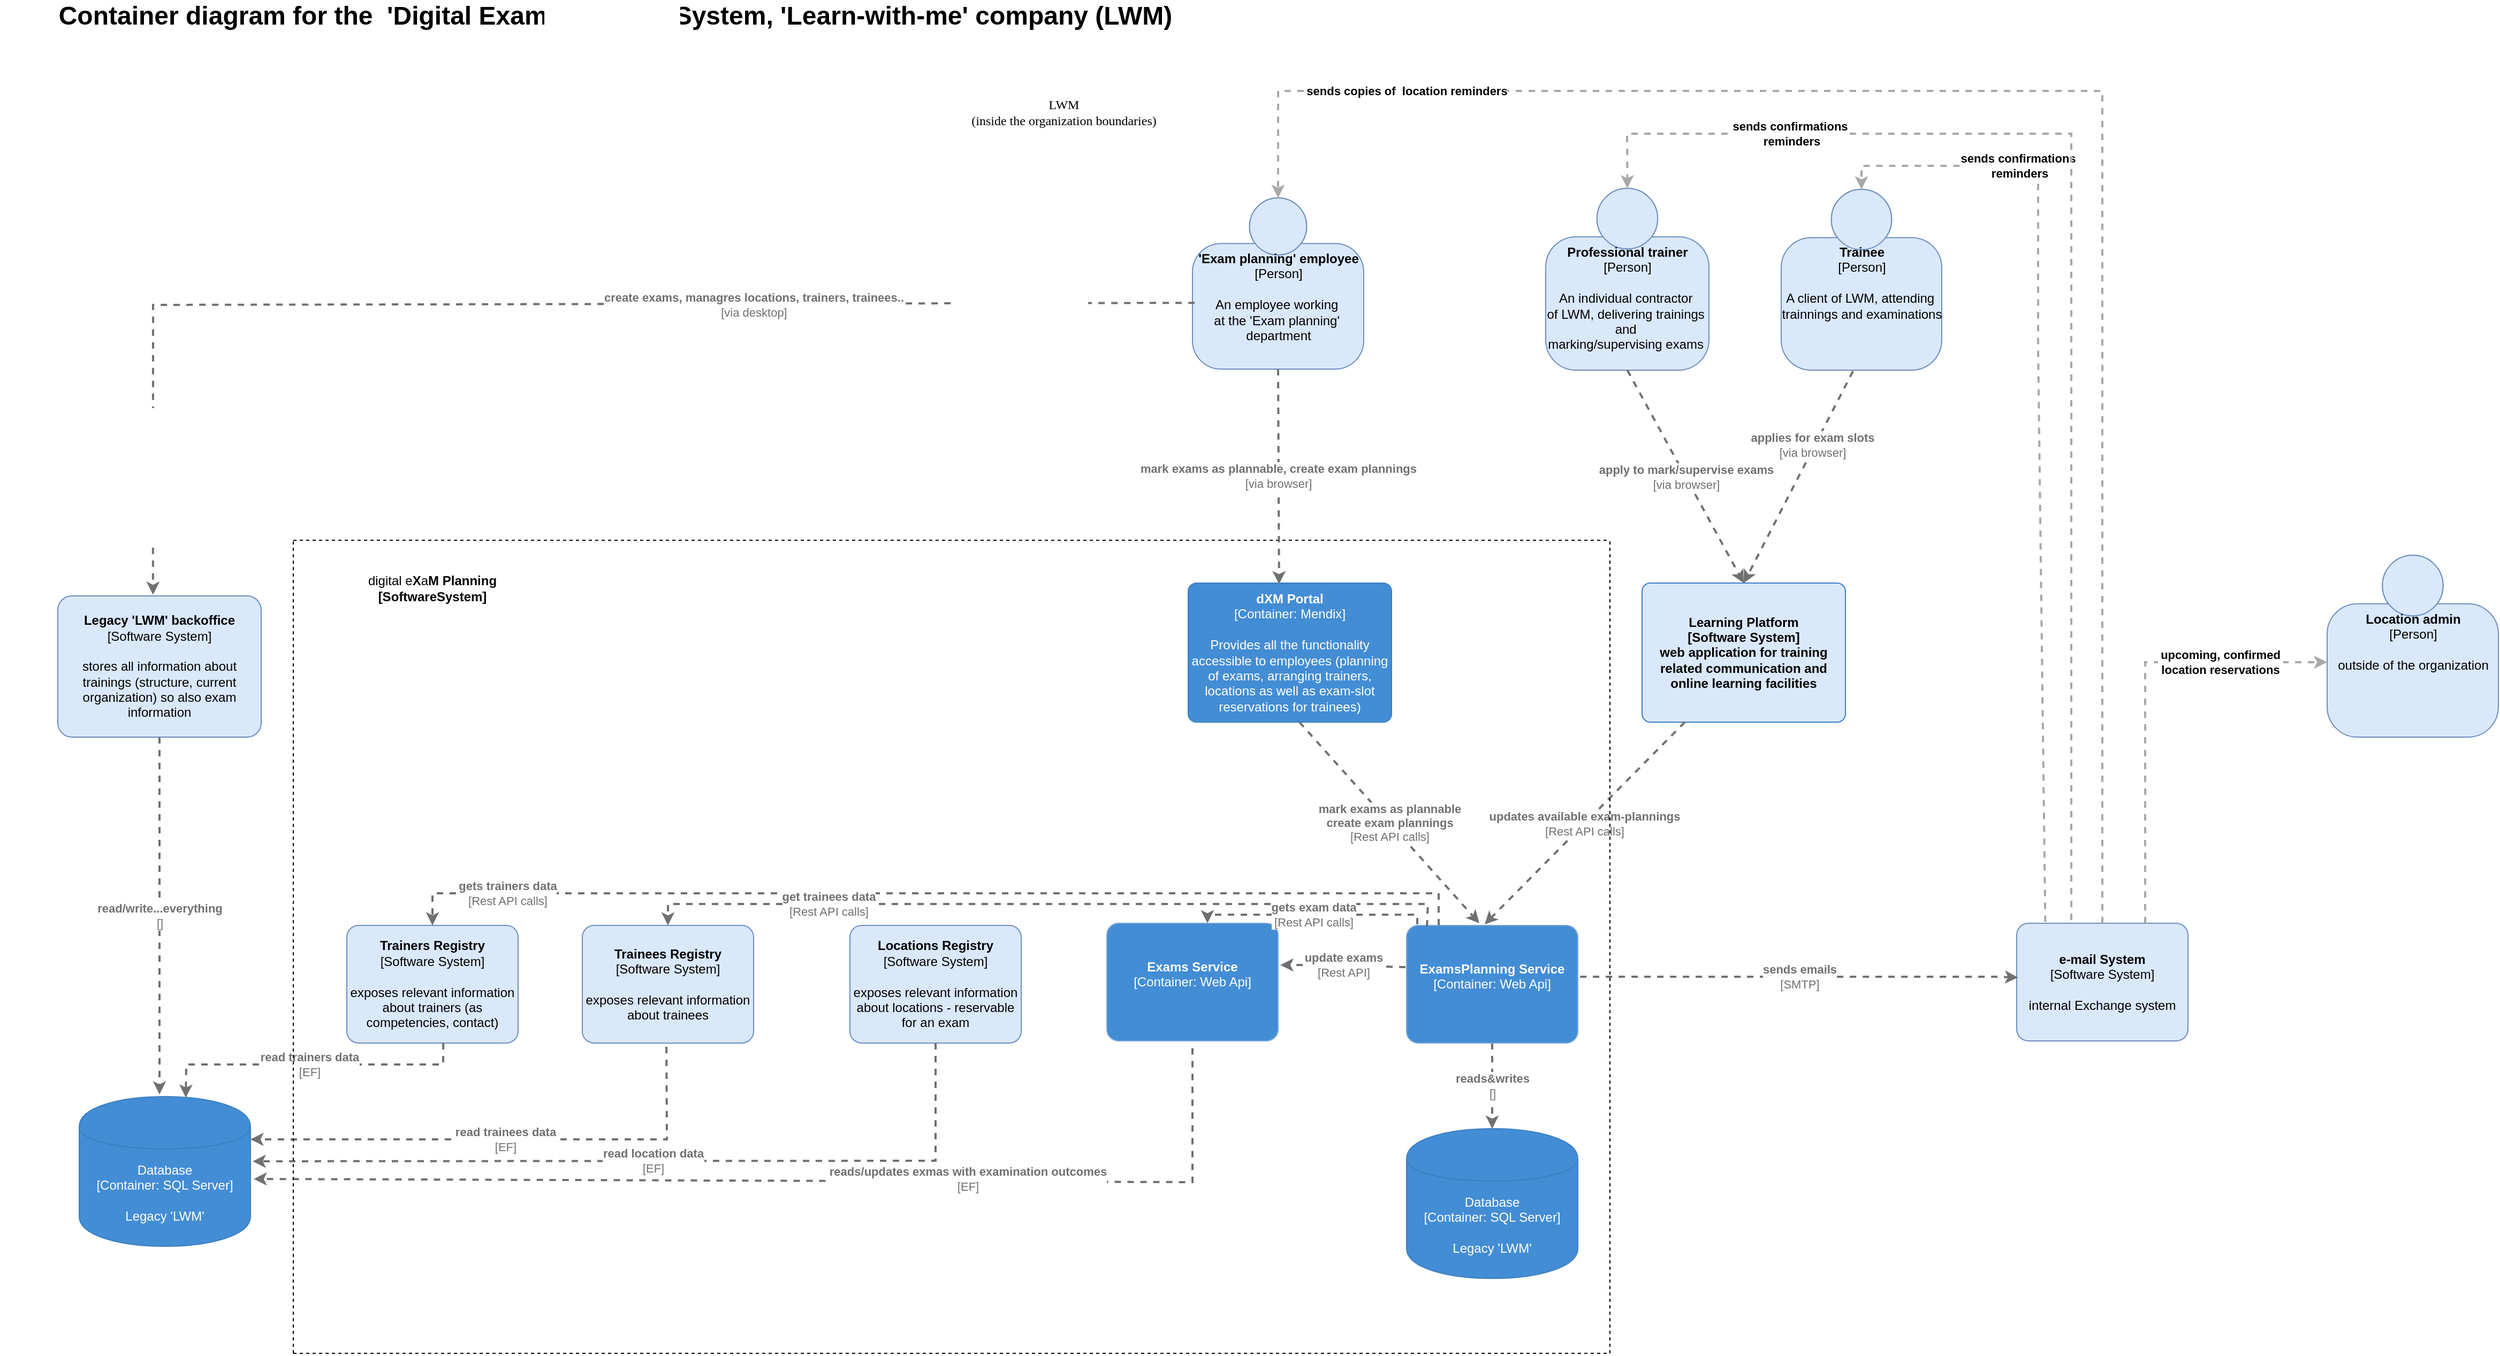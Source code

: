 <mxfile version="13.5.6" type="github"><diagram id="mx5xO8MXj_wtuOzBioYk" name="Page-1"><mxGraphModel dx="4498" dy="2761" grid="1" gridSize="10" guides="1" tooltips="1" connect="1" arrows="1" fold="1" page="1" pageScale="1" pageWidth="827" pageHeight="1169" math="0" shadow="0"><root><mxCell id="0"/><mxCell id="1" parent="0"/><mxCell id="bMi5j8niDINSL1hWA75Q-1" value="&lt;b&gt;'Exam planning' employee&lt;/b&gt;&lt;div&gt;[Person]&lt;/div&gt;&lt;br&gt;&lt;div&gt;An employee working&amp;nbsp;&lt;/div&gt;&lt;div&gt;at the 'Exam planning'&amp;nbsp;&lt;/div&gt;&lt;div&gt;department&lt;/div&gt;" style="html=1;dashed=0;whitespace=wrap;fillColor=#DAE8FC;strokeColor=#6C8EBF;shape=mxgraph.c4.person;align=center;points=[[0.5,0,0],[1,0.5,0],[1,0.75,0],[0.75,1,0],[0.5,1,0],[0.25,1,0],[0,0.75,0],[0,0.5,0]];verticalAlign=top;" parent="1" vertex="1"><mxGeometry x="-540" y="-960" width="160" height="160" as="geometry"/></mxCell><mxCell id="KyEjvWDegDpbveLdocbA-1" value="&lt;b style=&quot;font-size: 24px&quot;&gt;&lt;font face=&quot;Helvetica&quot; style=&quot;font-size: 24px&quot;&gt;Container diagram for the&amp;nbsp; 'Digital Exam planning' System, &lt;font style=&quot;font-size: 24px&quot;&gt;'Learn-with-me' company (LWM)&lt;/font&gt;&lt;/font&gt;&lt;/b&gt;" style="text;html=1;strokeColor=none;fillColor=none;align=center;verticalAlign=middle;whiteSpace=wrap;rounded=0;fontFamily=Verdana;" parent="1" vertex="1"><mxGeometry x="-1654" y="-1140" width="1150" height="20" as="geometry"/></mxCell><mxCell id="KyEjvWDegDpbveLdocbA-2" value="&lt;b&gt;Professional trainer&lt;/b&gt;&lt;br&gt;&lt;div&gt;[Person]&lt;/div&gt;&lt;br&gt;&lt;div&gt;An individual contractor&amp;nbsp;&lt;/div&gt;&lt;div&gt;of LWM, delivering trainings&amp;nbsp;&lt;/div&gt;&lt;div&gt;and&amp;nbsp;&lt;/div&gt;&lt;div&gt;marking/supervising exams&amp;nbsp;&lt;br&gt;&lt;/div&gt;&lt;div&gt;&lt;br&gt;&lt;/div&gt;" style="html=1;dashed=0;whitespace=wrap;fillColor=#DAE8FC;strokeColor=#6C8EBF;shape=mxgraph.c4.person;align=center;points=[[0.5,0,0],[1,0.5,0],[1,0.75,0],[0.75,1,0],[0.5,1,0],[0.25,1,0],[0,0.75,0],[0,0.5,0]];verticalAlign=top;" parent="1" vertex="1"><mxGeometry x="-210" y="-969" width="152.5" height="170" as="geometry"/></mxCell><mxCell id="KyEjvWDegDpbveLdocbA-3" value="&lt;div&gt;&lt;b&gt;Trainee&lt;/b&gt;&lt;/div&gt;&lt;div&gt;[Person]&lt;/div&gt;&lt;div&gt;&lt;br&gt;&lt;/div&gt;&lt;div&gt;A client of LWM, attending&amp;nbsp;&lt;/div&gt;&lt;div&gt;trainnings and examinations&lt;/div&gt;" style="html=1;dashed=0;whitespace=wrap;fillColor=#DAE8FC;strokeColor=#6C8EBF;shape=mxgraph.c4.person;align=center;points=[[0.5,0,0],[1,0.5,0],[1,0.75,0],[0.75,1,0],[0.5,1,0],[0.25,1,0],[0,0.75,0],[0,0.5,0]];verticalAlign=top;" parent="1" vertex="1"><mxGeometry x="10" y="-968" width="150" height="169" as="geometry"/></mxCell><mxCell id="1jzdavhGLnp2UJtIogLx-1" value="&lt;b&gt;Legacy 'LWM' backoffice&lt;/b&gt;&lt;div&gt;[Software System]&lt;/div&gt;&lt;br&gt;&lt;div&gt;stores all information about trainings (structure, current organization) so also exam information&lt;/div&gt;" style="rounded=1;whiteSpace=wrap;html=1;labelBackgroundColor=none;fillColor=#dae8fc;fontColor=#000000;align=center;arcSize=10;strokeColor=#6c8ebf;points=[[0.25,0,0],[0.5,0,0],[0.75,0,0],[1,0.25,0],[1,0.5,0],[1,0.75,0],[0.75,1,0],[0.5,1,0],[0.25,1,0],[0,0.75,0],[0,0.5,0],[0,0.25,0]];" parent="1" vertex="1"><mxGeometry x="-1600" y="-588" width="190" height="132" as="geometry"/></mxCell><mxCell id="1jzdavhGLnp2UJtIogLx-2" value="&lt;b&gt;e-mail System&lt;/b&gt;&lt;div&gt;[Software System]&lt;/div&gt;&lt;br&gt;&lt;div&gt;internal Exchange system&lt;/div&gt;" style="rounded=1;whiteSpace=wrap;html=1;labelBackgroundColor=none;fillColor=#dae8fc;fontColor=#000000;align=center;arcSize=10;strokeColor=#6c8ebf;points=[[0.25,0,0],[0.5,0,0],[0.75,0,0],[1,0.25,0],[1,0.5,0],[1,0.75,0],[0.75,1,0],[0.5,1,0],[0.25,1,0],[0,0.75,0],[0,0.5,0],[0,0.25,0]];" parent="1" vertex="1"><mxGeometry x="230" y="-282" width="160" height="110.0" as="geometry"/></mxCell><mxCell id="1jzdavhGLnp2UJtIogLx-5" value="&lt;b&gt;Trainers Registry&lt;/b&gt;&lt;br&gt;&lt;div&gt;[Software System]&lt;/div&gt;&lt;br&gt;&lt;div&gt;exposes relevant information about trainers (as competencies, contact)&lt;/div&gt;" style="rounded=1;whiteSpace=wrap;html=1;labelBackgroundColor=none;fillColor=#dae8fc;fontColor=#000000;align=center;arcSize=10;strokeColor=#6c8ebf;points=[[0.25,0,0],[0.5,0,0],[0.75,0,0],[1,0.25,0],[1,0.5,0],[1,0.75,0],[0.75,1,0],[0.5,1,0],[0.25,1,0],[0,0.75,0],[0,0.5,0],[0,0.25,0]];" parent="1" vertex="1"><mxGeometry x="-1330" y="-280" width="160" height="110.0" as="geometry"/></mxCell><mxCell id="1jzdavhGLnp2UJtIogLx-6" value="&lt;b&gt;Trainees Registry&lt;/b&gt;&lt;br&gt;&lt;div&gt;[Software System]&lt;/div&gt;&lt;br&gt;&lt;div&gt;exposes relevant information about trainees&lt;/div&gt;" style="rounded=1;whiteSpace=wrap;html=1;labelBackgroundColor=none;fillColor=#dae8fc;fontColor=#000000;align=center;arcSize=10;strokeColor=#6c8ebf;points=[[0.25,0,0],[0.5,0,0],[0.75,0,0],[1,0.25,0],[1,0.5,0],[1,0.75,0],[0.75,1,0],[0.5,1,0],[0.25,1,0],[0,0.75,0],[0,0.5,0],[0,0.25,0]];" parent="1" vertex="1"><mxGeometry x="-1110" y="-280" width="160" height="110.0" as="geometry"/></mxCell><mxCell id="1jzdavhGLnp2UJtIogLx-10" value="&lt;b&gt;Locations Registry&lt;/b&gt;&lt;br&gt;&lt;div&gt;[Software System]&lt;/div&gt;&lt;br&gt;&lt;div&gt;exposes relevant information about locations - reservable for an exam&lt;/div&gt;" style="rounded=1;whiteSpace=wrap;html=1;labelBackgroundColor=none;fillColor=#dae8fc;fontColor=#000000;align=center;arcSize=10;strokeColor=#6c8ebf;points=[[0.25,0,0],[0.5,0,0],[0.75,0,0],[1,0.25,0],[1,0.5,0],[1,0.75,0],[0.75,1,0],[0.5,1,0],[0.25,1,0],[0,0.75,0],[0,0.5,0],[0,0.25,0]];" parent="1" vertex="1"><mxGeometry x="-860" y="-280" width="160" height="110.0" as="geometry"/></mxCell><mxCell id="1jzdavhGLnp2UJtIogLx-13" value="&lt;div style=&quot;text-align: left&quot;&gt;&lt;div style=&quot;text-align: center&quot;&gt;&lt;b&gt;sends confirmations&lt;/b&gt;&lt;/div&gt;&lt;div style=&quot;text-align: center&quot;&gt;&lt;b&gt;&amp;nbsp;reminders&lt;/b&gt;&lt;/div&gt;&lt;/div&gt;" style="edgeStyle=none;rounded=0;html=1;jettySize=auto;orthogonalLoop=1;strokeColor=#A8A8A8;strokeWidth=2;fontColor=#000000;jumpStyle=none;dashed=1;entryX=0.5;entryY=0;entryDx=0;entryDy=0;entryPerimeter=0;exitX=0.167;exitY=-0.012;exitDx=0;exitDy=0;exitPerimeter=0;" parent="1" source="1jzdavhGLnp2UJtIogLx-2" target="KyEjvWDegDpbveLdocbA-3" edge="1"><mxGeometry x="0.625" width="200" relative="1" as="geometry"><mxPoint x="240" y="-582" as="sourcePoint"/><mxPoint x="-20" y="-990" as="targetPoint"/><Array as="points"><mxPoint x="250" y="-820"/><mxPoint x="250" y="-990"/><mxPoint x="85" y="-990"/></Array><mxPoint as="offset"/></mxGeometry></mxCell><mxCell id="1jzdavhGLnp2UJtIogLx-14" value="&lt;div style=&quot;text-align: left&quot;&gt;&lt;div style=&quot;text-align: center&quot;&gt;&lt;b&gt;sends confirmations&lt;/b&gt;&lt;/div&gt;&lt;div style=&quot;text-align: center&quot;&gt;&lt;b&gt;&amp;nbsp;reminders&lt;/b&gt;&lt;/div&gt;&lt;/div&gt;" style="edgeStyle=none;rounded=0;html=1;jettySize=auto;orthogonalLoop=1;strokeColor=#A8A8A8;strokeWidth=2;fontColor=#000000;jumpStyle=none;dashed=1;entryX=0.5;entryY=0;entryDx=0;entryDy=0;entryPerimeter=0;" parent="1" target="KyEjvWDegDpbveLdocbA-2" edge="1"><mxGeometry x="0.663" width="200" relative="1" as="geometry"><mxPoint x="281" y="-285" as="sourcePoint"/><mxPoint x="-184" y="-970" as="targetPoint"/><Array as="points"><mxPoint x="281" y="-920"/><mxPoint x="281" y="-1000"/><mxPoint x="281" y="-1020"/><mxPoint x="-134" y="-1020"/></Array><mxPoint as="offset"/></mxGeometry></mxCell><mxCell id="1jzdavhGLnp2UJtIogLx-15" value="&lt;div style=&quot;text-align: left&quot;&gt;&lt;div style=&quot;text-align: center&quot;&gt;&lt;b&gt;sends copies of&amp;nbsp; location reminders&lt;/b&gt;&lt;/div&gt;&lt;/div&gt;" style="edgeStyle=none;rounded=0;html=1;jettySize=auto;orthogonalLoop=1;strokeColor=#A8A8A8;strokeWidth=2;fontColor=#000000;jumpStyle=none;dashed=1;entryX=0.5;entryY=0;entryDx=0;entryDy=0;entryPerimeter=0;exitX=0.5;exitY=0;exitDx=0;exitDy=0;exitPerimeter=0;" parent="1" source="1jzdavhGLnp2UJtIogLx-2" target="bMi5j8niDINSL1hWA75Q-1" edge="1"><mxGeometry x="0.733" width="200" relative="1" as="geometry"><mxPoint x="310" y="-580" as="sourcePoint"/><mxPoint x="-460" y="-1060" as="targetPoint"/><Array as="points"><mxPoint x="310" y="-1060"/><mxPoint x="-460" y="-1060"/></Array><mxPoint as="offset"/></mxGeometry></mxCell><mxCell id="1jzdavhGLnp2UJtIogLx-16" value="&lt;div&gt;&lt;b&gt;Location admin&lt;/b&gt;&lt;/div&gt;&lt;div&gt;[Person]&lt;/div&gt;&lt;div&gt;&lt;br&gt;&lt;/div&gt;&lt;div&gt;outside of the organization&lt;/div&gt;" style="html=1;dashed=0;whitespace=wrap;fillColor=#DAE8FC;strokeColor=#6C8EBF;shape=mxgraph.c4.person;align=center;points=[[0.5,0,0],[1,0.5,0],[1,0.75,0],[0.75,1,0],[0.5,1,0],[0.25,1,0],[0,0.75,0],[0,0.5,0]];verticalAlign=top;" parent="1" vertex="1"><mxGeometry x="520" y="-626" width="160" height="170" as="geometry"/></mxCell><mxCell id="1jzdavhGLnp2UJtIogLx-17" value="&lt;div style=&quot;text-align: left&quot;&gt;&lt;div style=&quot;text-align: center&quot;&gt;&lt;b&gt;upcoming, confirmed&lt;/b&gt;&lt;/div&gt;&lt;div style=&quot;text-align: center&quot;&gt;&lt;b&gt;&amp;nbsp;location reservations&amp;nbsp;&lt;/b&gt;&lt;/div&gt;&lt;/div&gt;" style="edgeStyle=none;rounded=0;html=1;jettySize=auto;orthogonalLoop=1;strokeColor=#A8A8A8;strokeWidth=2;fontColor=#000000;jumpStyle=none;dashed=1;entryX=0;entryY=0.588;entryDx=0;entryDy=0;entryPerimeter=0;exitX=0.75;exitY=0;exitDx=0;exitDy=0;exitPerimeter=0;" parent="1" target="1jzdavhGLnp2UJtIogLx-16" edge="1" source="1jzdavhGLnp2UJtIogLx-2"><mxGeometry x="0.179" y="-70" width="200" relative="1" as="geometry"><mxPoint x="330" y="-530" as="sourcePoint"/><mxPoint x="519" y="-260" as="targetPoint"/><Array as="points"><mxPoint x="350" y="-526"/></Array><mxPoint x="70" y="-70" as="offset"/></mxGeometry></mxCell><mxCell id="1jzdavhGLnp2UJtIogLx-24" value="LWM&lt;br&gt;(inside the organization boundaries)" style="text;html=1;strokeColor=none;fillColor=none;align=center;verticalAlign=middle;whiteSpace=wrap;rounded=0;fontFamily=Verdana;" parent="1" vertex="1"><mxGeometry x="-780" y="-1050" width="240" height="20" as="geometry"/></mxCell><object label="&lt;span&gt;&lt;b&gt;dXM Portal&lt;/b&gt;&lt;/span&gt;&lt;div&gt;[Container:&amp;nbsp;&lt;span&gt;Mendix&lt;/span&gt;&lt;span&gt;]&lt;/span&gt;&lt;/div&gt;&lt;div&gt;&lt;br&gt;&lt;/div&gt;&lt;div&gt;Provides all the functionality accessible to employees (planning of exams, arranging trainers, locations as well as exam-slot reservations for trainees)&lt;/div&gt;" placeholders="1" c4Name="name" c4Type="Container" c4Technology="technology" c4Description="Description" id="Go8YwYGk3AqesZHH6PMc-3"><mxCell style="rounded=1;whiteSpace=wrap;html=1;labelBackgroundColor=none;fillColor=#438dd5;fontColor=#ffffff;align=center;arcSize=6;strokeColor=#3c7fc0;" vertex="1" parent="1"><mxGeometry x="-544" y="-600" width="190" height="130" as="geometry"/><C4Container as="c4"/></mxCell></object><object label="&lt;b style=&quot;color: rgb(0 , 0 , 0)&quot;&gt;Learning Platform&lt;br&gt;[Software System]&lt;br&gt;web application for training related communication and online learning facilities&lt;/b&gt;" placeholders="1" c4Name="name" c4Type="Container" c4Technology="technology" c4Description="Description" id="Go8YwYGk3AqesZHH6PMc-7"><mxCell style="rounded=1;whiteSpace=wrap;html=1;labelBackgroundColor=none;fillColor=#DAE8FC;fontColor=#ffffff;align=center;arcSize=6;strokeColor=#3c7fc0;" vertex="1" parent="1"><mxGeometry x="-120" y="-600" width="190" height="130" as="geometry"/><C4Container as="c4"/></mxCell></object><object placeholders="1" c4Name="Exams Service" c4Type="Container" c4Technology="Web Api" c4Description="" label="&lt;b&gt;%c4Name%&lt;/b&gt;&lt;div&gt;[%c4Type%: %c4Technology%]&lt;/div&gt;&lt;br&gt;&lt;div&gt;%c4Description%&lt;/div&gt;" id="Go8YwYGk3AqesZHH6PMc-13"><mxCell style="rounded=1;whiteSpace=wrap;html=1;labelBackgroundColor=none;fillColor=#438DD5;fontColor=#ffffff;align=center;arcSize=10;strokeColor=#78A8D8;metaEdit=1;metaData={&quot;c4Type&quot;:{&quot;editable&quot;:false}};points=[[0.25,0,0],[0.5,0,0],[0.75,0,0],[1,0.25,0],[1,0.5,0],[1,0.75,0],[0.75,1,0],[0.5,1,0],[0.25,1,0],[0,0.75,0],[0,0.5,0],[0,0.25,0]];" vertex="1" parent="1"><mxGeometry x="-620" y="-282" width="160" height="110.0" as="geometry"/></mxCell></object><object placeholders="1" c4Type="Database" c4Technology="SQL Server" c4Description="Legacy 'LWM' " label="%c4Type%&lt;div&gt;[Container:&amp;nbsp;%c4Technology%]&lt;/div&gt;&lt;br&gt;&lt;div&gt;%c4Description%&lt;/div&gt;" id="Go8YwYGk3AqesZHH6PMc-14"><mxCell style="shape=cylinder;whiteSpace=wrap;html=1;boundedLbl=1;rounded=0;labelBackgroundColor=none;fillColor=#438DD5;fontSize=12;fontColor=#ffffff;align=center;strokeColor=#3C7FC0;metaEdit=1;points=[[0.5,0,0],[1,0.25,0],[1,0.5,0],[1,0.75,0],[0.5,1,0],[0,0.75,0],[0,0.5,0],[0,0.25,0]];metaData={&quot;c4Type&quot;:{&quot;editable&quot;:false}};" vertex="1" parent="1"><mxGeometry x="-1580" y="-120" width="160" height="140" as="geometry"/></mxCell></object><object placeholders="1" c4Type="Relationship" c4Technology="" c4Description="reads&amp;writes" label="&lt;div style=&quot;text-align: left&quot;&gt;&lt;div style=&quot;text-align: center&quot;&gt;&lt;b&gt;%c4Description%&lt;/b&gt;&lt;/div&gt;&lt;div style=&quot;text-align: center&quot;&gt;[%c4Technology%]&lt;/div&gt;&lt;/div&gt;" id="Go8YwYGk3AqesZHH6PMc-16"><mxCell style="edgeStyle=none;rounded=0;html=1;jettySize=auto;orthogonalLoop=1;strokeColor=#707070;strokeWidth=2;fontColor=#707070;jumpStyle=none;dashed=1;metaEdit=1;metaData={&quot;c4Type&quot;:{&quot;editable&quot;:false}};" edge="1" parent="1" target="Go8YwYGk3AqesZHH6PMc-20"><mxGeometry width="160" relative="1" as="geometry"><mxPoint x="-260" y="-170" as="sourcePoint"/><mxPoint x="-370" y="-94.737" as="targetPoint"/></mxGeometry></mxCell></object><object placeholders="1" c4Type="Relationship" c4Technology="EF" c4Description="reads/updates exmas with examination outcomes" label="&lt;div style=&quot;text-align: left&quot;&gt;&lt;div style=&quot;text-align: center&quot;&gt;&lt;b&gt;%c4Description%&lt;/b&gt;&lt;/div&gt;&lt;div style=&quot;text-align: center&quot;&gt;[%c4Technology%]&lt;/div&gt;&lt;/div&gt;" id="Go8YwYGk3AqesZHH6PMc-17"><mxCell style="edgeStyle=none;rounded=0;html=1;jettySize=auto;orthogonalLoop=1;strokeColor=#707070;strokeWidth=2;fontColor=#707070;jumpStyle=none;dashed=1;metaEdit=1;metaData={&quot;c4Type&quot;:{&quot;editable&quot;:false}};entryX=1.019;entryY=0.55;entryDx=0;entryDy=0;entryPerimeter=0;" edge="1" parent="1" target="Go8YwYGk3AqesZHH6PMc-14"><mxGeometry x="-0.331" y="-2" width="160" relative="1" as="geometry"><mxPoint x="-540" y="-165.26" as="sourcePoint"/><mxPoint x="-650" y="-89.997" as="targetPoint"/><Array as="points"><mxPoint x="-540" y="-40"/></Array><mxPoint as="offset"/></mxGeometry></mxCell></object><object placeholders="1" c4Name="ExamsPlanning Service" c4Type="Container" c4Technology="Web Api" c4Description="" label="&lt;b&gt;%c4Name%&lt;/b&gt;&lt;div&gt;[%c4Type%: %c4Technology%]&lt;/div&gt;&lt;br&gt;&lt;div&gt;%c4Description%&lt;/div&gt;" id="Go8YwYGk3AqesZHH6PMc-19"><mxCell style="rounded=1;whiteSpace=wrap;html=1;labelBackgroundColor=none;fillColor=#438DD5;fontColor=#ffffff;align=center;arcSize=10;strokeColor=#78A8D8;metaEdit=1;metaData={&quot;c4Type&quot;:{&quot;editable&quot;:false}};points=[[0.25,0,0],[0.5,0,0],[0.75,0,0],[1,0.25,0],[1,0.5,0],[1,0.75,0],[0.75,1,0],[0.5,1,0],[0.25,1,0],[0,0.75,0],[0,0.5,0],[0,0.25,0]];" vertex="1" parent="1"><mxGeometry x="-340" y="-280" width="160" height="110.0" as="geometry"/></mxCell></object><object placeholders="1" c4Type="Database" c4Technology="SQL Server" c4Description="Legacy 'LWM' " label="%c4Type%&lt;div&gt;[Container:&amp;nbsp;%c4Technology%]&lt;/div&gt;&lt;br&gt;&lt;div&gt;%c4Description%&lt;/div&gt;" id="Go8YwYGk3AqesZHH6PMc-20"><mxCell style="shape=cylinder;whiteSpace=wrap;html=1;boundedLbl=1;rounded=0;labelBackgroundColor=none;fillColor=#438DD5;fontSize=12;fontColor=#ffffff;align=center;strokeColor=#3C7FC0;metaEdit=1;points=[[0.5,0,0],[1,0.25,0],[1,0.5,0],[1,0.75,0],[0.5,1,0],[0,0.75,0],[0,0.5,0],[0,0.25,0]];metaData={&quot;c4Type&quot;:{&quot;editable&quot;:false}};" vertex="1" parent="1"><mxGeometry x="-340" y="-90" width="160" height="140" as="geometry"/></mxCell></object><object placeholders="1" c4Type="Relationship" c4Technology="via browser" c4Description="apply to mark/supervise exams" label="&lt;div style=&quot;text-align: left&quot;&gt;&lt;div style=&quot;text-align: center&quot;&gt;&lt;b&gt;%c4Description%&lt;/b&gt;&lt;/div&gt;&lt;div style=&quot;text-align: center&quot;&gt;[%c4Technology%]&lt;/div&gt;&lt;/div&gt;" id="Go8YwYGk3AqesZHH6PMc-21"><mxCell style="edgeStyle=none;rounded=0;html=1;entryX=0.5;entryY=0;jettySize=auto;orthogonalLoop=1;strokeColor=#707070;strokeWidth=2;fontColor=#707070;jumpStyle=none;dashed=1;metaEdit=1;metaData={&quot;c4Type&quot;:{&quot;editable&quot;:false}};exitX=0.5;exitY=1;exitDx=0;exitDy=0;exitPerimeter=0;entryDx=0;entryDy=0;" edge="1" parent="1" source="KyEjvWDegDpbveLdocbA-2" target="Go8YwYGk3AqesZHH6PMc-7"><mxGeometry width="160" relative="1" as="geometry"><mxPoint x="-330" y="-680" as="sourcePoint"/><mxPoint x="-170" y="-680" as="targetPoint"/></mxGeometry></mxCell></object><object placeholders="1" c4Type="Relationship" c4Technology="via browser" c4Description="applies for exam slots" label="&lt;div style=&quot;text-align: left&quot;&gt;&lt;div style=&quot;text-align: center&quot;&gt;&lt;b&gt;%c4Description%&lt;/b&gt;&lt;/div&gt;&lt;div style=&quot;text-align: center&quot;&gt;[%c4Technology%]&lt;/div&gt;&lt;/div&gt;" id="Go8YwYGk3AqesZHH6PMc-22"><mxCell style="edgeStyle=none;rounded=0;html=1;entryX=0.5;entryY=0;jettySize=auto;orthogonalLoop=1;strokeColor=#707070;strokeWidth=2;fontColor=#707070;jumpStyle=none;dashed=1;metaEdit=1;metaData={&quot;c4Type&quot;:{&quot;editable&quot;:false}};exitX=0.447;exitY=1.006;exitDx=0;exitDy=0;exitPerimeter=0;entryDx=0;entryDy=0;" edge="1" parent="1" source="KyEjvWDegDpbveLdocbA-3" target="Go8YwYGk3AqesZHH6PMc-7"><mxGeometry x="-0.3" y="-1" width="160" relative="1" as="geometry"><mxPoint x="-40" y="-710" as="sourcePoint"/><mxPoint x="120" y="-710" as="targetPoint"/><mxPoint x="-1" as="offset"/></mxGeometry></mxCell></object><object placeholders="1" c4Type="Relationship" c4Technology="SMTP" c4Description="sends emails" label="&lt;div style=&quot;text-align: left&quot;&gt;&lt;div style=&quot;text-align: center&quot;&gt;&lt;b&gt;%c4Description%&lt;/b&gt;&lt;/div&gt;&lt;div style=&quot;text-align: center&quot;&gt;[%c4Technology%]&lt;/div&gt;&lt;/div&gt;" id="Go8YwYGk3AqesZHH6PMc-24"><mxCell style="edgeStyle=none;rounded=0;html=1;entryX=0.008;entryY=0.461;jettySize=auto;orthogonalLoop=1;strokeColor=#707070;strokeWidth=2;fontColor=#707070;jumpStyle=none;dashed=1;metaEdit=1;metaData={&quot;c4Type&quot;:{&quot;editable&quot;:false}};entryDx=0;entryDy=0;entryPerimeter=0;exitX=1.013;exitY=0.436;exitDx=0;exitDy=0;exitPerimeter=0;" edge="1" parent="1" source="Go8YwYGk3AqesZHH6PMc-19" target="1jzdavhGLnp2UJtIogLx-2"><mxGeometry width="160" relative="1" as="geometry"><mxPoint x="-210" y="-320" as="sourcePoint"/><mxPoint x="-50" y="-320" as="targetPoint"/><Array as="points"><mxPoint x="110" y="-232"/><mxPoint x="140" y="-232"/><mxPoint x="170" y="-232"/><mxPoint x="210" y="-232"/></Array></mxGeometry></mxCell></object><object placeholders="1" c4Type="Relationship" c4Technology="Rest API calls" c4Description="updates available exam-plannings" label="&lt;div style=&quot;text-align: left&quot;&gt;&lt;div style=&quot;text-align: center&quot;&gt;&lt;b&gt;%c4Description%&lt;/b&gt;&lt;/div&gt;&lt;div style=&quot;text-align: center&quot;&gt;[%c4Technology%]&lt;/div&gt;&lt;/div&gt;" id="Go8YwYGk3AqesZHH6PMc-25"><mxCell style="edgeStyle=none;rounded=0;html=1;entryX=0.456;entryY=-0.009;jettySize=auto;orthogonalLoop=1;strokeColor=#707070;strokeWidth=2;fontColor=#707070;jumpStyle=none;dashed=1;metaEdit=1;metaData={&quot;c4Type&quot;:{&quot;editable&quot;:false}};entryDx=0;entryDy=0;entryPerimeter=0;" edge="1" parent="1" target="Go8YwYGk3AqesZHH6PMc-19"><mxGeometry width="160" relative="1" as="geometry"><mxPoint x="-80" y="-470" as="sourcePoint"/><mxPoint x="80" y="-470" as="targetPoint"/></mxGeometry></mxCell></object><object placeholders="1" c4Type="Relationship" c4Technology="Rest API calls" c4Description="mark exams as plannable&#10;create exam plannings " label="&lt;div style=&quot;text-align: left&quot;&gt;&lt;div style=&quot;text-align: center&quot;&gt;&lt;b&gt;%c4Description%&lt;/b&gt;&lt;/div&gt;&lt;div style=&quot;text-align: center&quot;&gt;[%c4Technology%]&lt;/div&gt;&lt;/div&gt;" id="Go8YwYGk3AqesZHH6PMc-26"><mxCell style="edgeStyle=none;rounded=0;html=1;jettySize=auto;orthogonalLoop=1;strokeColor=#707070;strokeWidth=2;fontColor=#707070;jumpStyle=none;dashed=1;metaEdit=1;metaData={&quot;c4Type&quot;:{&quot;editable&quot;:false}};entryX=0.425;entryY=-0.018;entryDx=0;entryDy=0;entryPerimeter=0;exitX=0.547;exitY=1;exitDx=0;exitDy=0;exitPerimeter=0;" edge="1" parent="1" source="Go8YwYGk3AqesZHH6PMc-3" target="Go8YwYGk3AqesZHH6PMc-19"><mxGeometry width="160" relative="1" as="geometry"><mxPoint x="-445" y="-470" as="sourcePoint"/><mxPoint x="-445" y="-310" as="targetPoint"/><Array as="points"/></mxGeometry></mxCell></object><object placeholders="1" c4Type="Relationship" c4Technology="Rest API" c4Description="update exams " label="&lt;div style=&quot;text-align: left&quot;&gt;&lt;div style=&quot;text-align: center&quot;&gt;&lt;b&gt;%c4Description%&lt;/b&gt;&lt;/div&gt;&lt;div style=&quot;text-align: center&quot;&gt;[%c4Technology%]&lt;/div&gt;&lt;/div&gt;" id="Go8YwYGk3AqesZHH6PMc-32"><mxCell style="edgeStyle=none;rounded=0;html=1;entryX=1.013;entryY=0.355;jettySize=auto;orthogonalLoop=1;strokeColor=#707070;strokeWidth=2;fontColor=#707070;jumpStyle=none;dashed=1;metaEdit=1;metaData={&quot;c4Type&quot;:{&quot;editable&quot;:false}};exitX=-0.006;exitY=0.355;exitDx=0;exitDy=0;exitPerimeter=0;entryDx=0;entryDy=0;entryPerimeter=0;" edge="1" parent="1" source="Go8YwYGk3AqesZHH6PMc-19" target="Go8YwYGk3AqesZHH6PMc-13"><mxGeometry width="160" relative="1" as="geometry"><mxPoint x="-1070" y="-430" as="sourcePoint"/><mxPoint x="-910" y="-430" as="targetPoint"/><Array as="points"><mxPoint x="-410" y="-243"/></Array></mxGeometry></mxCell></object><object placeholders="1" c4Type="Relationship" c4Technology="Rest API calls" c4Description="gets trainers data" label="&lt;div style=&quot;text-align: left&quot;&gt;&lt;div style=&quot;text-align: center&quot;&gt;&lt;b&gt;%c4Description%&lt;/b&gt;&lt;/div&gt;&lt;div style=&quot;text-align: center&quot;&gt;[%c4Technology%]&lt;/div&gt;&lt;/div&gt;" id="Go8YwYGk3AqesZHH6PMc-34"><mxCell style="edgeStyle=none;rounded=0;html=1;jettySize=auto;orthogonalLoop=1;strokeColor=#707070;strokeWidth=2;fontColor=#707070;jumpStyle=none;dashed=1;metaEdit=1;metaData={&quot;c4Type&quot;:{&quot;editable&quot;:false}};exitX=0.188;exitY=0;exitDx=0;exitDy=0;exitPerimeter=0;entryX=0.5;entryY=0;entryDx=0;entryDy=0;entryPerimeter=0;" edge="1" parent="1" source="Go8YwYGk3AqesZHH6PMc-19" target="1jzdavhGLnp2UJtIogLx-5"><mxGeometry x="0.8" width="160" relative="1" as="geometry"><mxPoint x="-980" y="-410" as="sourcePoint"/><mxPoint x="-1240" y="-310" as="targetPoint"/><Array as="points"><mxPoint x="-310" y="-310"/><mxPoint x="-1250" y="-310"/></Array><mxPoint as="offset"/></mxGeometry></mxCell></object><object placeholders="1" c4Type="Relationship" c4Technology="Rest API calls" c4Description="get trainees data" label="&lt;div style=&quot;text-align: left&quot;&gt;&lt;div style=&quot;text-align: center&quot;&gt;&lt;b&gt;%c4Description%&lt;/b&gt;&lt;/div&gt;&lt;div style=&quot;text-align: center&quot;&gt;[%c4Technology%]&lt;/div&gt;&lt;/div&gt;" id="Go8YwYGk3AqesZHH6PMc-35"><mxCell style="edgeStyle=none;rounded=0;html=1;jettySize=auto;orthogonalLoop=1;strokeColor=#707070;strokeWidth=2;fontColor=#707070;jumpStyle=none;dashed=1;metaEdit=1;metaData={&quot;c4Type&quot;:{&quot;editable&quot;:false}};exitX=0.119;exitY=0.009;exitDx=0;exitDy=0;exitPerimeter=0;" edge="1" parent="1" source="Go8YwYGk3AqesZHH6PMc-19" target="1jzdavhGLnp2UJtIogLx-6"><mxGeometry x="0.547" width="160" relative="1" as="geometry"><mxPoint x="-540" y="-330" as="sourcePoint"/><mxPoint x="-1020" y="-310" as="targetPoint"/><Array as="points"><mxPoint x="-320" y="-300"/><mxPoint x="-1030" y="-300"/></Array><mxPoint as="offset"/></mxGeometry></mxCell></object><object placeholders="1" c4Type="Relationship" c4Technology="Rest API calls" c4Description="gets exam data" label="&lt;div style=&quot;text-align: left&quot;&gt;&lt;div style=&quot;text-align: center&quot;&gt;&lt;b&gt;%c4Description%&lt;/b&gt;&lt;/div&gt;&lt;div style=&quot;text-align: center&quot;&gt;[%c4Technology%]&lt;/div&gt;&lt;/div&gt;" id="Go8YwYGk3AqesZHH6PMc-39"><mxCell style="edgeStyle=none;rounded=0;html=1;jettySize=auto;orthogonalLoop=1;strokeColor=#707070;strokeWidth=2;fontColor=#707070;jumpStyle=none;dashed=1;metaEdit=1;metaData={&quot;c4Type&quot;:{&quot;editable&quot;:false}};entryX=0.588;entryY=0;entryDx=0;entryDy=0;entryPerimeter=0;" edge="1" parent="1" target="Go8YwYGk3AqesZHH6PMc-13"><mxGeometry width="160" relative="1" as="geometry"><mxPoint x="-330" y="-281" as="sourcePoint"/><mxPoint x="-522" y="-290" as="targetPoint"/><Array as="points"><mxPoint x="-330" y="-290"/><mxPoint x="-526" y="-290"/></Array></mxGeometry></mxCell></object><object placeholders="1" c4Type="Relationship" c4Technology="via desktop" c4Description="create exams, managres locations, trainers, trainees.." label="&lt;div style=&quot;text-align: left&quot;&gt;&lt;div style=&quot;text-align: center&quot;&gt;&lt;b&gt;%c4Description%&lt;/b&gt;&lt;/div&gt;&lt;div style=&quot;text-align: center&quot;&gt;[%c4Technology%]&lt;/div&gt;&lt;/div&gt;" id="Go8YwYGk3AqesZHH6PMc-41"><mxCell style="edgeStyle=none;rounded=0;html=1;jettySize=auto;orthogonalLoop=1;strokeColor=#707070;strokeWidth=2;fontColor=#707070;jumpStyle=none;dashed=1;metaEdit=1;metaData={&quot;c4Type&quot;:{&quot;editable&quot;:false}};exitX=0.013;exitY=0.613;exitDx=0;exitDy=0;exitPerimeter=0;entryX=0.468;entryY=-0.008;entryDx=0;entryDy=0;entryPerimeter=0;" edge="1" parent="1" source="bMi5j8niDINSL1hWA75Q-1" target="1jzdavhGLnp2UJtIogLx-1"><mxGeometry x="-0.338" y="1" width="160" relative="1" as="geometry"><mxPoint x="-1510" y="-670" as="sourcePoint"/><mxPoint x="-1530" y="-870" as="targetPoint"/><Array as="points"><mxPoint x="-1511" y="-860"/></Array><mxPoint as="offset"/></mxGeometry></mxCell></object><object placeholders="1" c4Type="Relationship" c4Technology="EF" c4Description="read trainers data" label="&lt;div style=&quot;text-align: left&quot;&gt;&lt;div style=&quot;text-align: center&quot;&gt;&lt;b&gt;%c4Description%&lt;/b&gt;&lt;/div&gt;&lt;div style=&quot;text-align: center&quot;&gt;[%c4Technology%]&lt;/div&gt;&lt;/div&gt;" id="Go8YwYGk3AqesZHH6PMc-42"><mxCell style="edgeStyle=none;rounded=0;html=1;jettySize=auto;orthogonalLoop=1;strokeColor=#707070;strokeWidth=2;fontColor=#707070;jumpStyle=none;dashed=1;metaEdit=1;metaData={&quot;c4Type&quot;:{&quot;editable&quot;:false}};exitX=0.563;exitY=1;exitDx=0;exitDy=0;exitPerimeter=0;entryX=0.622;entryY=0.007;entryDx=0;entryDy=0;entryPerimeter=0;" edge="1" parent="1" source="1jzdavhGLnp2UJtIogLx-5" target="Go8YwYGk3AqesZHH6PMc-14"><mxGeometry width="160" relative="1" as="geometry"><mxPoint x="-1270" y="-150" as="sourcePoint"/><mxPoint x="-1465" y="-117" as="targetPoint"/><Array as="points"><mxPoint x="-1240" y="-150"/><mxPoint x="-1480" y="-150"/></Array></mxGeometry></mxCell></object><object placeholders="1" c4Type="Relationship" c4Technology="EF" c4Description="read trainees data" label="&lt;div style=&quot;text-align: left&quot;&gt;&lt;div style=&quot;text-align: center&quot;&gt;&lt;b&gt;%c4Description%&lt;/b&gt;&lt;/div&gt;&lt;div style=&quot;text-align: center&quot;&gt;[%c4Technology%]&lt;/div&gt;&lt;/div&gt;" id="Go8YwYGk3AqesZHH6PMc-43"><mxCell style="edgeStyle=none;rounded=0;html=1;jettySize=auto;orthogonalLoop=1;strokeColor=#707070;strokeWidth=2;fontColor=#707070;jumpStyle=none;dashed=1;metaEdit=1;metaData={&quot;c4Type&quot;:{&quot;editable&quot;:false}};exitX=0.491;exitY=1.032;exitDx=0;exitDy=0;exitPerimeter=0;entryX=1;entryY=0.286;entryDx=0;entryDy=0;entryPerimeter=0;" edge="1" parent="1" source="1jzdavhGLnp2UJtIogLx-6" target="Go8YwYGk3AqesZHH6PMc-14"><mxGeometry width="160" relative="1" as="geometry"><mxPoint x="-1210" y="-110" as="sourcePoint"/><mxPoint x="-1050" y="-110" as="targetPoint"/><Array as="points"><mxPoint x="-1031" y="-80"/></Array></mxGeometry></mxCell></object><object placeholders="1" c4Type="Relationship" c4Technology="EF" c4Description="read location data" label="&lt;div style=&quot;text-align: left&quot;&gt;&lt;div style=&quot;text-align: center&quot;&gt;&lt;b&gt;%c4Description%&lt;/b&gt;&lt;/div&gt;&lt;div style=&quot;text-align: center&quot;&gt;[%c4Technology%]&lt;/div&gt;&lt;/div&gt;" id="Go8YwYGk3AqesZHH6PMc-44"><mxCell style="edgeStyle=none;rounded=0;html=1;jettySize=auto;orthogonalLoop=1;strokeColor=#707070;strokeWidth=2;fontColor=#707070;jumpStyle=none;dashed=1;metaEdit=1;metaData={&quot;c4Type&quot;:{&quot;editable&quot;:false}};exitX=0.5;exitY=1;exitDx=0;exitDy=0;exitPerimeter=0;entryX=1.013;entryY=0.432;entryDx=0;entryDy=0;entryPerimeter=0;" edge="1" parent="1" source="1jzdavhGLnp2UJtIogLx-10" target="Go8YwYGk3AqesZHH6PMc-14"><mxGeometry width="160" relative="1" as="geometry"><mxPoint x="-860" y="-120" as="sourcePoint"/><mxPoint x="-1020" y="-70" as="targetPoint"/><Array as="points"><mxPoint x="-780" y="-60"/></Array></mxGeometry></mxCell></object><object placeholders="1" c4Type="Relationship" c4Technology="" c4Description="read/write...everything" label="&lt;div style=&quot;text-align: left&quot;&gt;&lt;div style=&quot;text-align: center&quot;&gt;&lt;b&gt;%c4Description%&lt;/b&gt;&lt;/div&gt;&lt;div style=&quot;text-align: center&quot;&gt;[%c4Technology%]&lt;/div&gt;&lt;/div&gt;" id="Go8YwYGk3AqesZHH6PMc-45"><mxCell style="edgeStyle=none;rounded=0;html=1;jettySize=auto;orthogonalLoop=1;strokeColor=#707070;strokeWidth=2;fontColor=#707070;jumpStyle=none;dashed=1;metaEdit=1;metaData={&quot;c4Type&quot;:{&quot;editable&quot;:false}};exitX=0.5;exitY=1;exitDx=0;exitDy=0;exitPerimeter=0;" edge="1" parent="1" source="1jzdavhGLnp2UJtIogLx-1"><mxGeometry width="160" relative="1" as="geometry"><mxPoint x="-1520" y="-460" as="sourcePoint"/><mxPoint x="-1505" y="-122" as="targetPoint"/></mxGeometry></mxCell></object><mxCell id="Go8YwYGk3AqesZHH6PMc-46" value="" style="endArrow=none;dashed=1;html=1;" edge="1" parent="1"><mxGeometry width="50" height="50" relative="1" as="geometry"><mxPoint x="-1380" y="120" as="sourcePoint"/><mxPoint x="-1380" y="-640" as="targetPoint"/></mxGeometry></mxCell><mxCell id="Go8YwYGk3AqesZHH6PMc-47" value="" style="endArrow=none;dashed=1;html=1;" edge="1" parent="1"><mxGeometry width="50" height="50" relative="1" as="geometry"><mxPoint x="-1380" y="120" as="sourcePoint"/><mxPoint x="-150" y="120" as="targetPoint"/></mxGeometry></mxCell><mxCell id="Go8YwYGk3AqesZHH6PMc-49" value="" style="endArrow=none;dashed=1;html=1;" edge="1" parent="1"><mxGeometry width="50" height="50" relative="1" as="geometry"><mxPoint x="-150" y="120" as="sourcePoint"/><mxPoint x="-150" y="-640" as="targetPoint"/></mxGeometry></mxCell><mxCell id="Go8YwYGk3AqesZHH6PMc-50" value="" style="endArrow=none;dashed=1;html=1;" edge="1" parent="1"><mxGeometry width="50" height="50" relative="1" as="geometry"><mxPoint x="-1380" y="-640" as="sourcePoint"/><mxPoint x="-150" y="-640" as="targetPoint"/></mxGeometry></mxCell><mxCell id="Go8YwYGk3AqesZHH6PMc-51" value="digital e&lt;b&gt;X&lt;/b&gt;a&lt;b&gt;M&lt;/b&gt; &lt;b&gt;Planning&lt;br&gt;[SoftwareSystem]&lt;br&gt;&lt;/b&gt;" style="text;html=1;strokeColor=none;fillColor=none;align=center;verticalAlign=middle;whiteSpace=wrap;rounded=0;" vertex="1" parent="1"><mxGeometry x="-1320" y="-620" width="140" height="50" as="geometry"/></mxCell><object placeholders="1" c4Type="Relationship" c4Technology="via browser" c4Description="mark exams as plannable, create exam plannings" label="&lt;div style=&quot;text-align: left&quot;&gt;&lt;div style=&quot;text-align: center&quot;&gt;&lt;b&gt;%c4Description%&lt;/b&gt;&lt;/div&gt;&lt;div style=&quot;text-align: center&quot;&gt;[%c4Technology%]&lt;/div&gt;&lt;/div&gt;" id="Go8YwYGk3AqesZHH6PMc-52"><mxCell style="edgeStyle=none;rounded=0;html=1;entryX=0.447;entryY=0.008;jettySize=auto;orthogonalLoop=1;strokeColor=#707070;strokeWidth=2;fontColor=#707070;jumpStyle=none;dashed=1;metaEdit=1;metaData={&quot;c4Type&quot;:{&quot;editable&quot;:false}};entryDx=0;entryDy=0;exitX=0.5;exitY=1;exitDx=0;exitDy=0;exitPerimeter=0;entryPerimeter=0;" edge="1" parent="1" source="bMi5j8niDINSL1hWA75Q-1" target="Go8YwYGk3AqesZHH6PMc-3"><mxGeometry width="160" relative="1" as="geometry"><mxPoint x="-470" y="-800" as="sourcePoint"/><mxPoint x="-310" y="-800" as="targetPoint"/></mxGeometry></mxCell></object></root></mxGraphModel></diagram></mxfile>